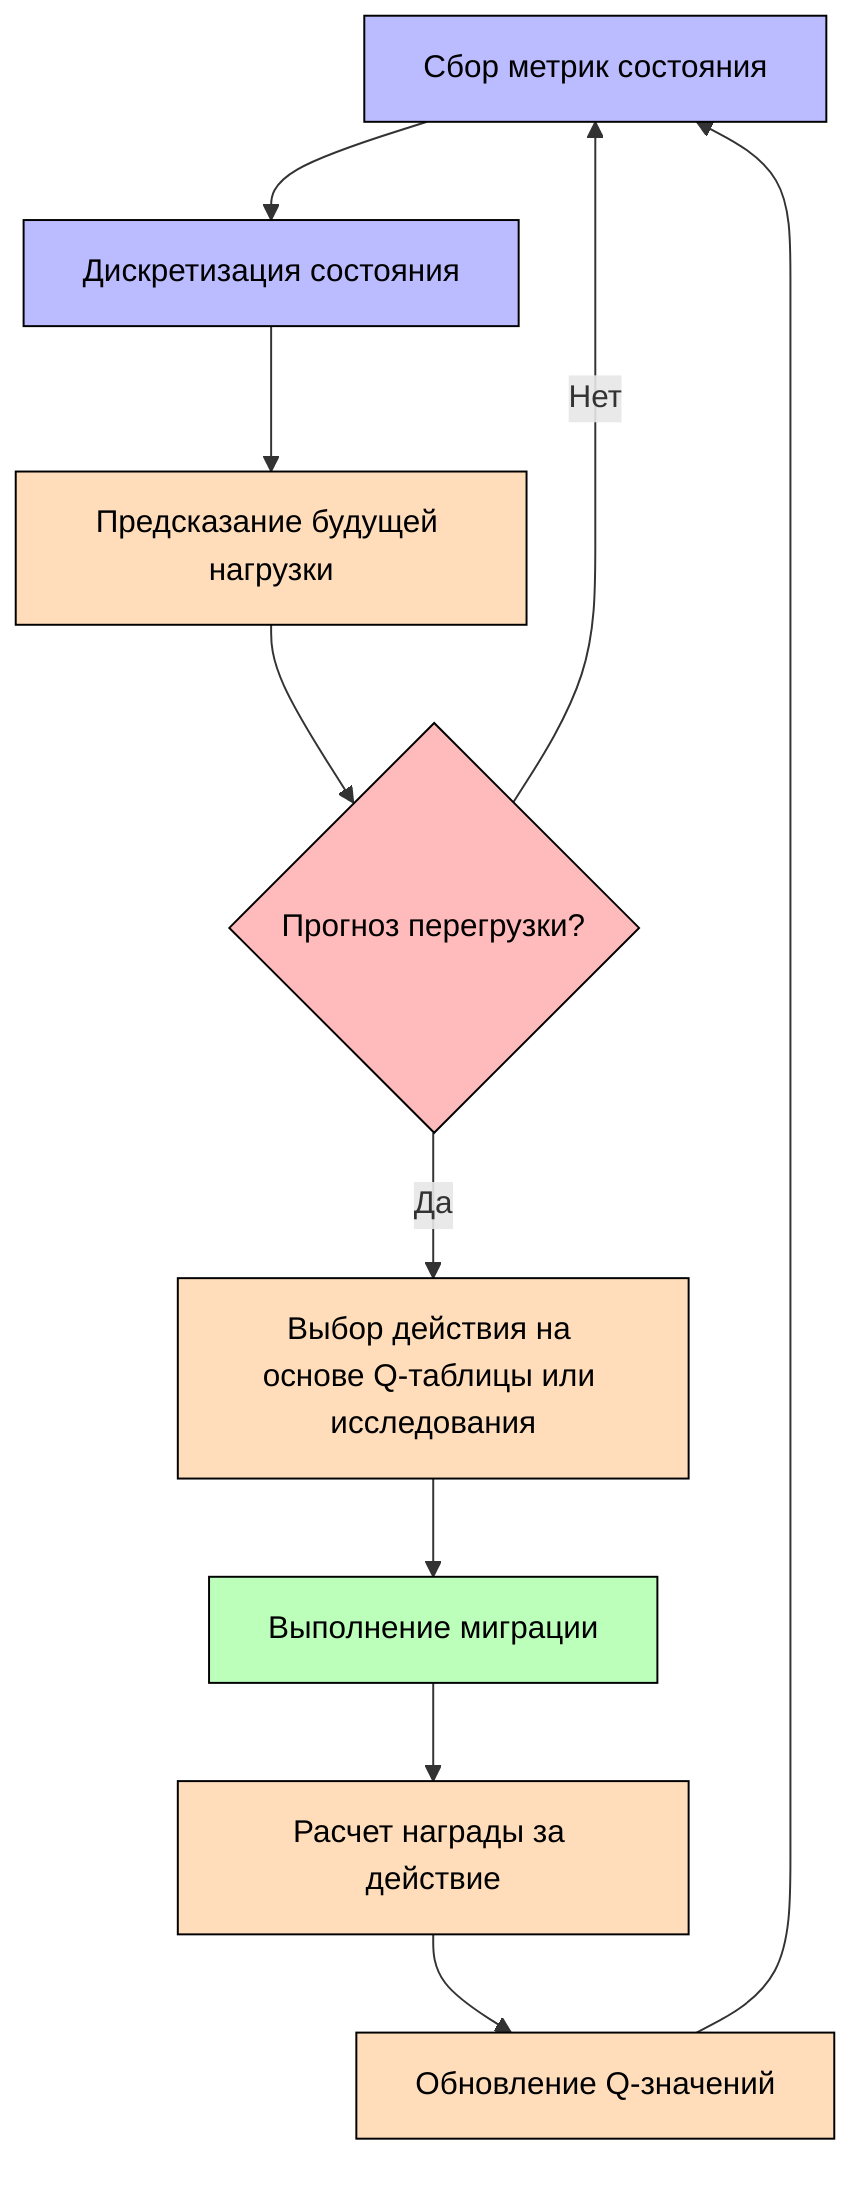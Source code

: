 graph TD
    A[Сбор метрик состояния] --> B[Дискретизация состояния]
    B --> C[Предсказание будущей нагрузки]
    C --> D{Прогноз перегрузки?}
    D -- Нет --> A
    D -- Да --> E[Выбор действия на основе Q-таблицы или исследования]
    E --> F[Выполнение миграции]
    F --> G[Расчет награды за действие]
    G --> H[Обновление Q-значений]
    H --> A

    classDef default fill:white,stroke:black,stroke-width:1px,color:black;
    classDef decision fill:#fbb,stroke:black,stroke-width:1px,color:black;
    classDef process fill:#fdb,stroke:black,stroke-width:1px,color:black;
    classDef data fill:#bbf,stroke:black,stroke-width:1px,color:black;
    classDef action fill:#bfb,stroke:black,stroke-width:1px,color:black;
    
    class A,B data;
    class C,E,G,H process;
    class D decision;
    class F action;